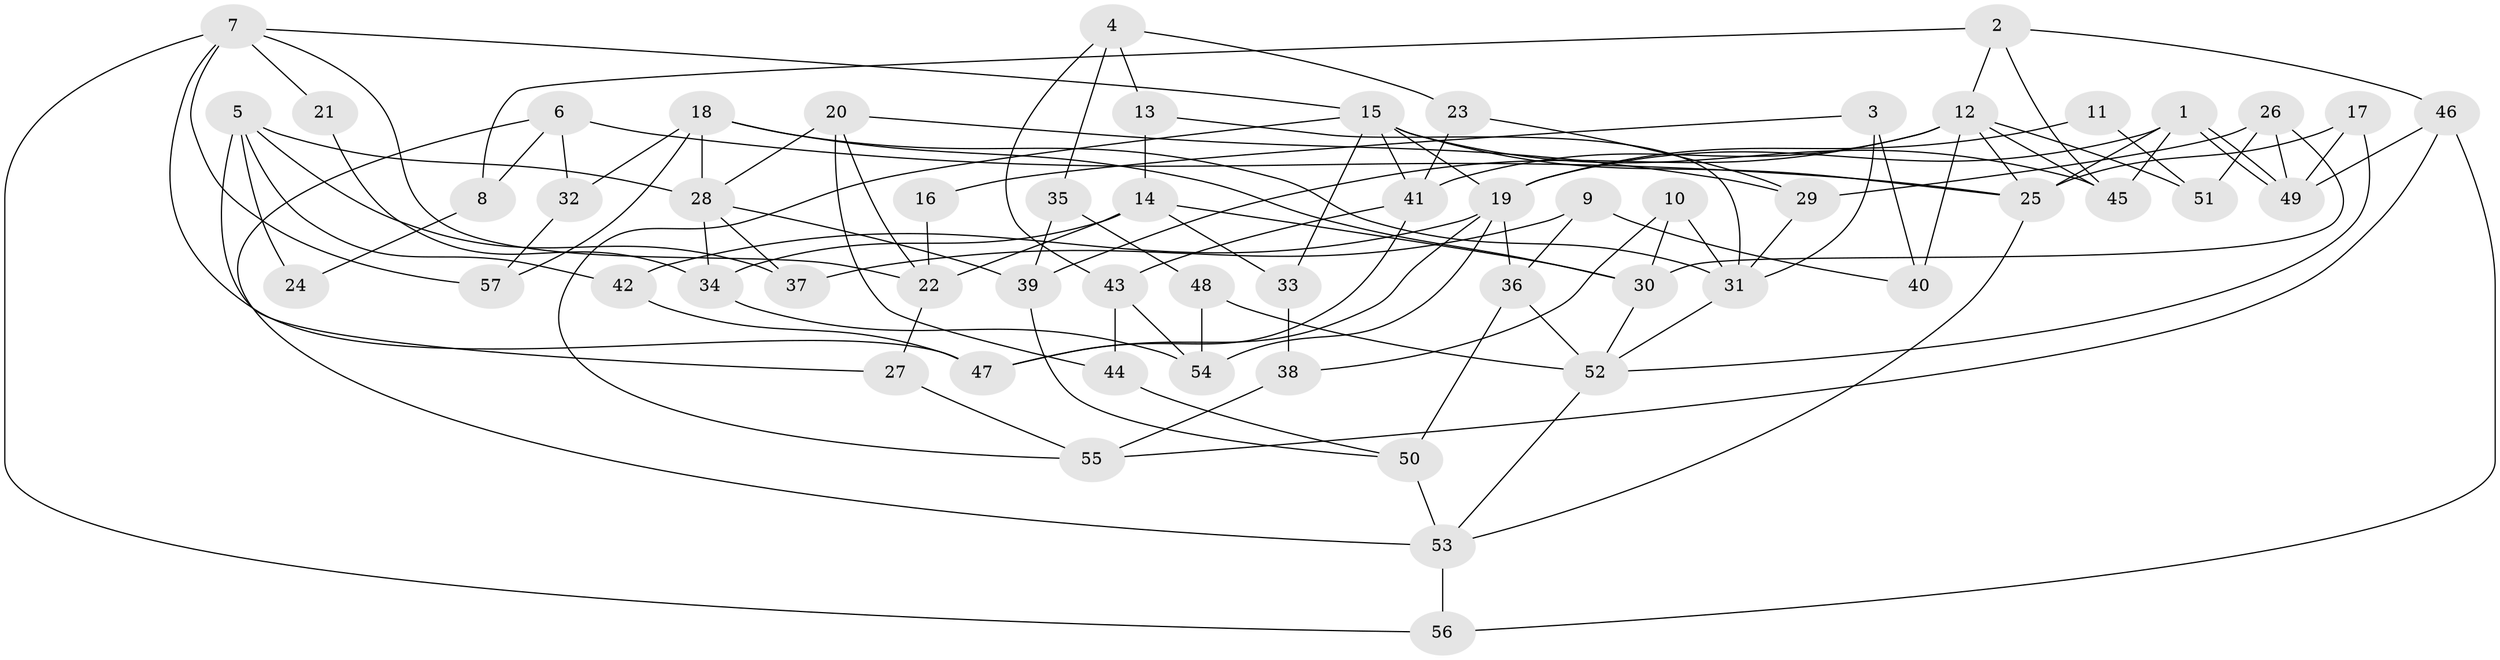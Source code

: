 // coarse degree distribution, {5: 0.30303030303030304, 4: 0.18181818181818182, 7: 0.09090909090909091, 3: 0.12121212121212122, 2: 0.06060606060606061, 8: 0.12121212121212122, 6: 0.09090909090909091, 9: 0.030303030303030304}
// Generated by graph-tools (version 1.1) at 2025/41/03/06/25 10:41:56]
// undirected, 57 vertices, 114 edges
graph export_dot {
graph [start="1"]
  node [color=gray90,style=filled];
  1;
  2;
  3;
  4;
  5;
  6;
  7;
  8;
  9;
  10;
  11;
  12;
  13;
  14;
  15;
  16;
  17;
  18;
  19;
  20;
  21;
  22;
  23;
  24;
  25;
  26;
  27;
  28;
  29;
  30;
  31;
  32;
  33;
  34;
  35;
  36;
  37;
  38;
  39;
  40;
  41;
  42;
  43;
  44;
  45;
  46;
  47;
  48;
  49;
  50;
  51;
  52;
  53;
  54;
  55;
  56;
  57;
  1 -- 49;
  1 -- 49;
  1 -- 45;
  1 -- 19;
  1 -- 25;
  2 -- 46;
  2 -- 12;
  2 -- 8;
  2 -- 45;
  3 -- 40;
  3 -- 31;
  3 -- 16;
  4 -- 13;
  4 -- 23;
  4 -- 35;
  4 -- 43;
  5 -- 28;
  5 -- 42;
  5 -- 24;
  5 -- 27;
  5 -- 37;
  6 -- 25;
  6 -- 53;
  6 -- 8;
  6 -- 32;
  7 -- 57;
  7 -- 15;
  7 -- 21;
  7 -- 22;
  7 -- 47;
  7 -- 56;
  8 -- 24;
  9 -- 36;
  9 -- 37;
  9 -- 40;
  10 -- 30;
  10 -- 31;
  10 -- 38;
  11 -- 51;
  11 -- 19;
  12 -- 25;
  12 -- 41;
  12 -- 39;
  12 -- 40;
  12 -- 45;
  12 -- 51;
  13 -- 31;
  13 -- 14;
  14 -- 34;
  14 -- 33;
  14 -- 22;
  14 -- 30;
  15 -- 25;
  15 -- 45;
  15 -- 19;
  15 -- 33;
  15 -- 41;
  15 -- 55;
  16 -- 22;
  17 -- 52;
  17 -- 49;
  17 -- 25;
  18 -- 31;
  18 -- 30;
  18 -- 28;
  18 -- 32;
  18 -- 57;
  19 -- 36;
  19 -- 42;
  19 -- 47;
  19 -- 54;
  20 -- 22;
  20 -- 44;
  20 -- 28;
  20 -- 29;
  21 -- 34;
  22 -- 27;
  23 -- 41;
  23 -- 29;
  25 -- 53;
  26 -- 30;
  26 -- 49;
  26 -- 29;
  26 -- 51;
  27 -- 55;
  28 -- 34;
  28 -- 37;
  28 -- 39;
  29 -- 31;
  30 -- 52;
  31 -- 52;
  32 -- 57;
  33 -- 38;
  34 -- 54;
  35 -- 39;
  35 -- 48;
  36 -- 50;
  36 -- 52;
  38 -- 55;
  39 -- 50;
  41 -- 47;
  41 -- 43;
  42 -- 47;
  43 -- 44;
  43 -- 54;
  44 -- 50;
  46 -- 56;
  46 -- 55;
  46 -- 49;
  48 -- 54;
  48 -- 52;
  50 -- 53;
  52 -- 53;
  53 -- 56;
}
